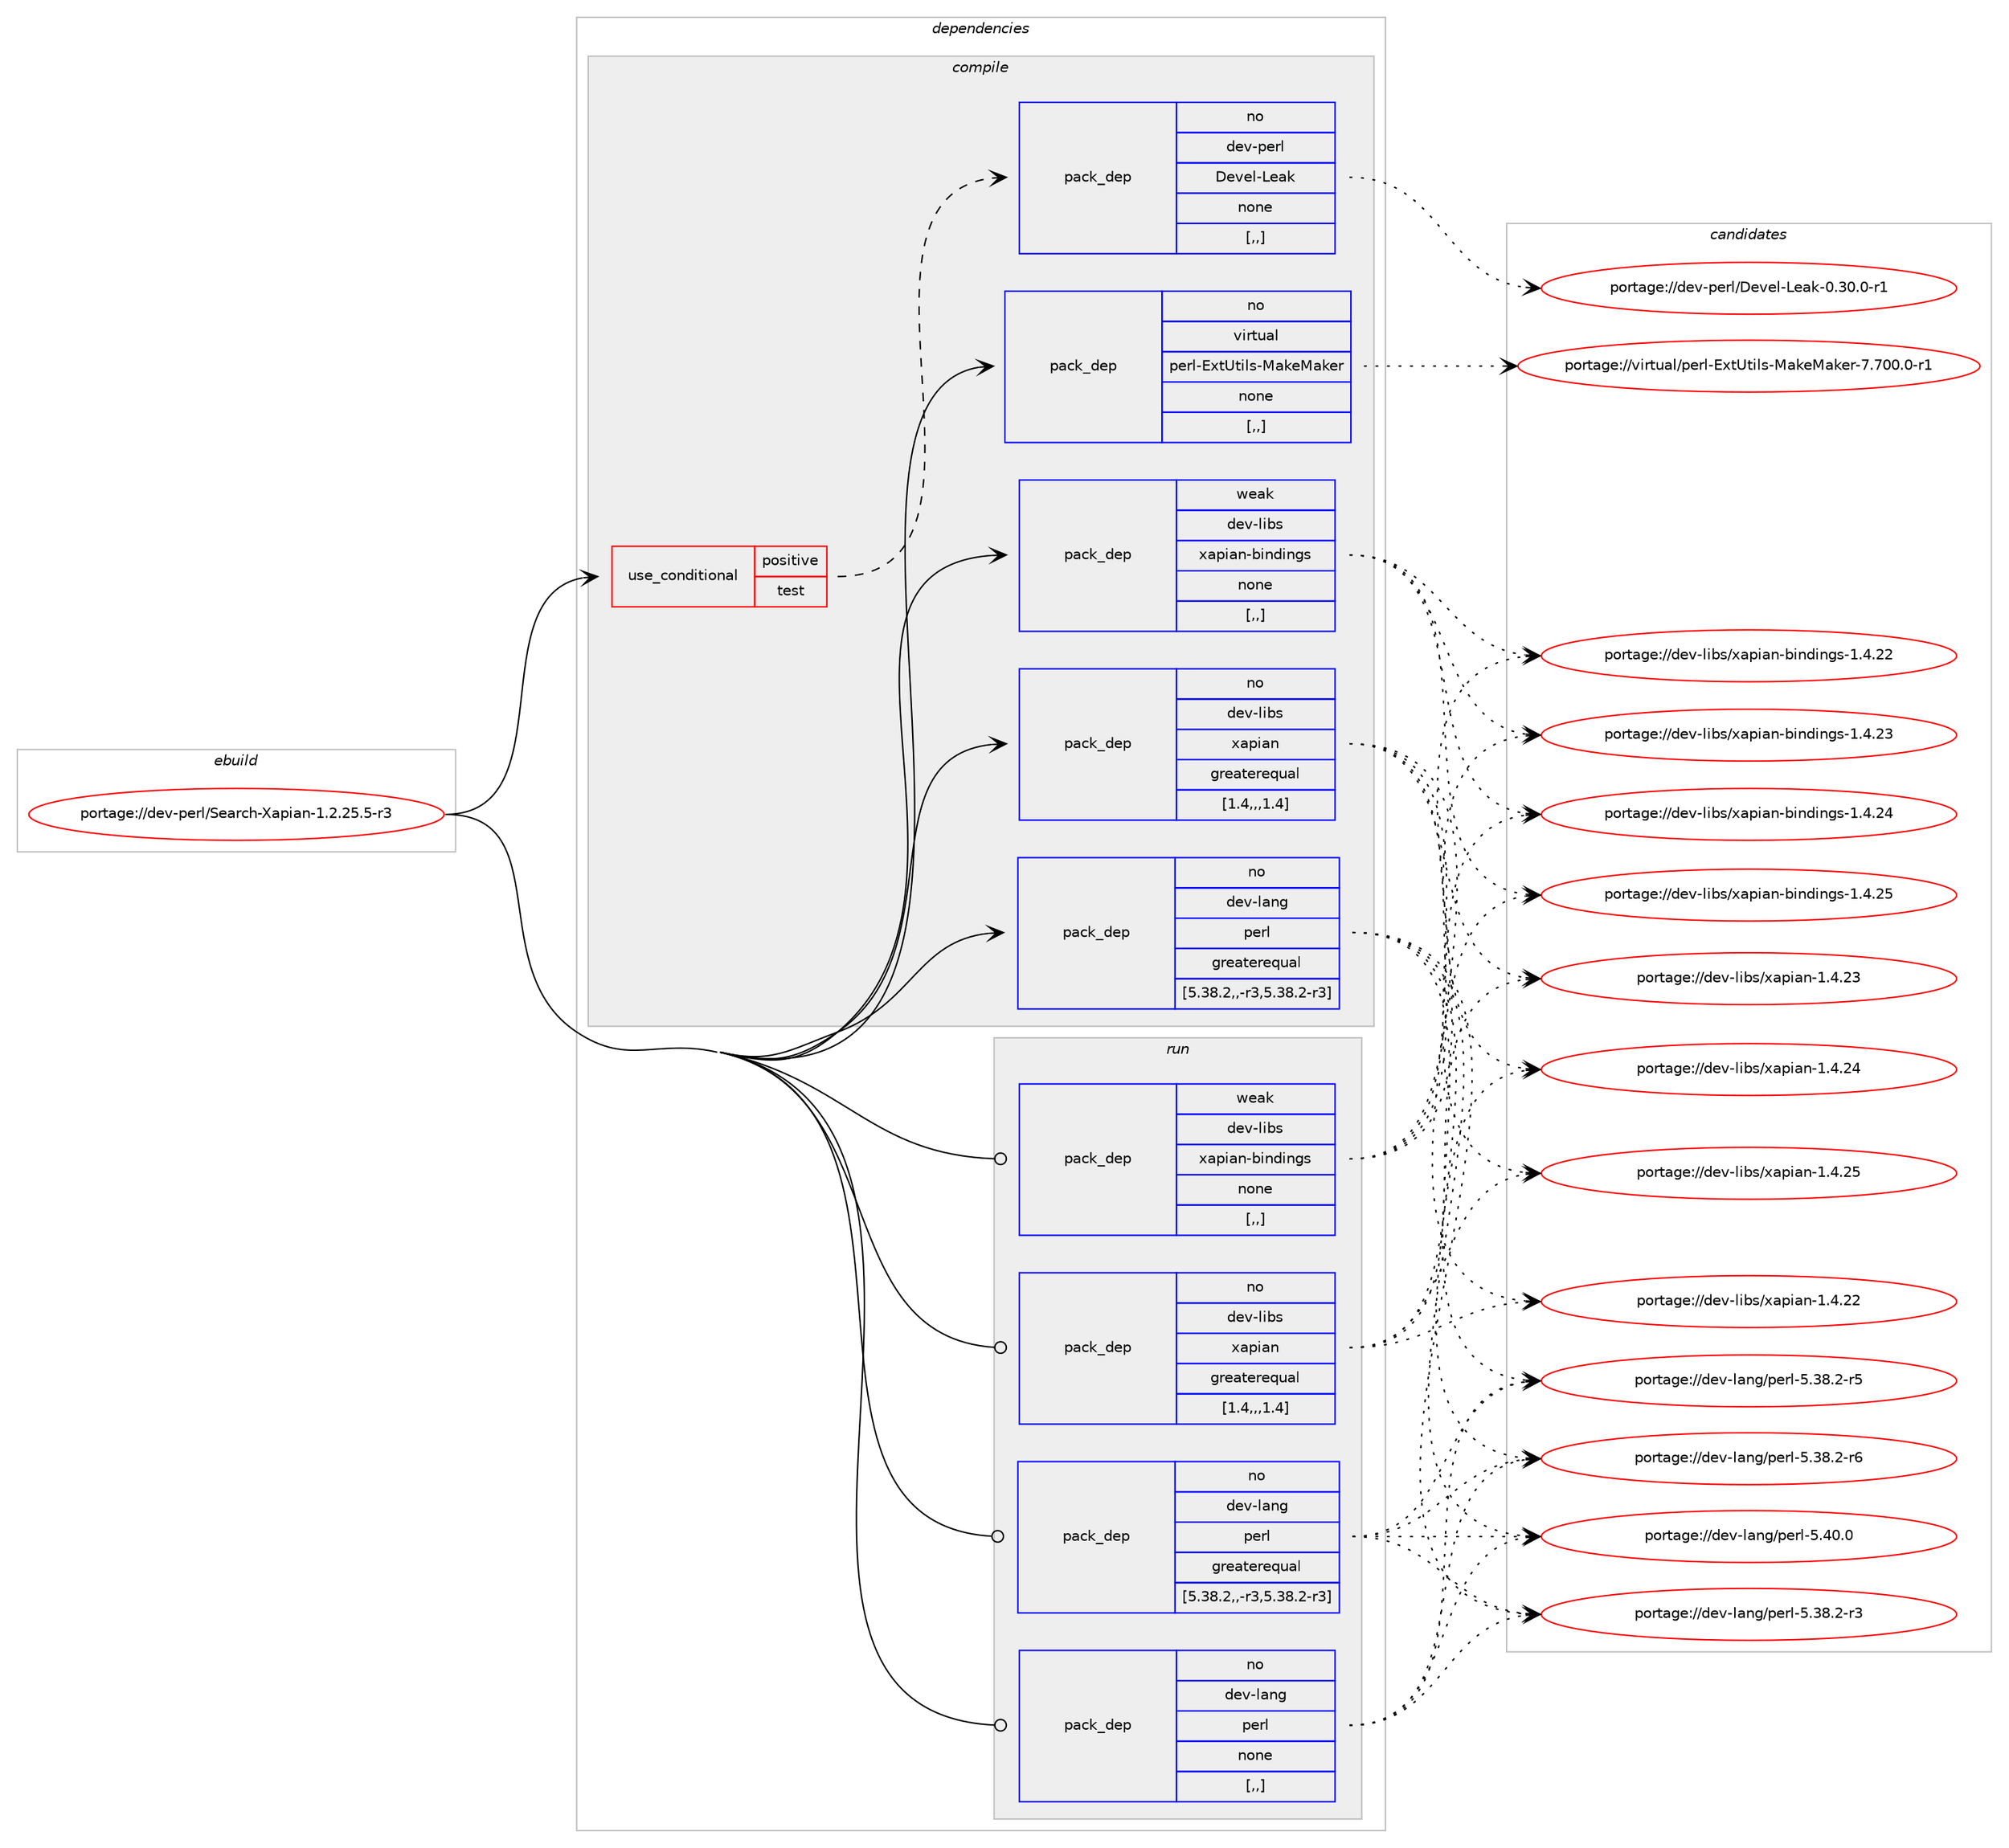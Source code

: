 digraph prolog {

# *************
# Graph options
# *************

newrank=true;
concentrate=true;
compound=true;
graph [rankdir=LR,fontname=Helvetica,fontsize=10,ranksep=1.5];#, ranksep=2.5, nodesep=0.2];
edge  [arrowhead=vee];
node  [fontname=Helvetica,fontsize=10];

# **********
# The ebuild
# **********

subgraph cluster_leftcol {
color=gray;
rank=same;
label=<<i>ebuild</i>>;
id [label="portage://dev-perl/Search-Xapian-1.2.25.5-r3", color=red, width=4, href="../dev-perl/Search-Xapian-1.2.25.5-r3.svg"];
}

# ****************
# The dependencies
# ****************

subgraph cluster_midcol {
color=gray;
label=<<i>dependencies</i>>;
subgraph cluster_compile {
fillcolor="#eeeeee";
style=filled;
label=<<i>compile</i>>;
subgraph cond29156 {
dependency133177 [label=<<TABLE BORDER="0" CELLBORDER="1" CELLSPACING="0" CELLPADDING="4"><TR><TD ROWSPAN="3" CELLPADDING="10">use_conditional</TD></TR><TR><TD>positive</TD></TR><TR><TD>test</TD></TR></TABLE>>, shape=none, color=red];
subgraph pack102827 {
dependency133178 [label=<<TABLE BORDER="0" CELLBORDER="1" CELLSPACING="0" CELLPADDING="4" WIDTH="220"><TR><TD ROWSPAN="6" CELLPADDING="30">pack_dep</TD></TR><TR><TD WIDTH="110">no</TD></TR><TR><TD>dev-perl</TD></TR><TR><TD>Devel-Leak</TD></TR><TR><TD>none</TD></TR><TR><TD>[,,]</TD></TR></TABLE>>, shape=none, color=blue];
}
dependency133177:e -> dependency133178:w [weight=20,style="dashed",arrowhead="vee"];
}
id:e -> dependency133177:w [weight=20,style="solid",arrowhead="vee"];
subgraph pack102828 {
dependency133179 [label=<<TABLE BORDER="0" CELLBORDER="1" CELLSPACING="0" CELLPADDING="4" WIDTH="220"><TR><TD ROWSPAN="6" CELLPADDING="30">pack_dep</TD></TR><TR><TD WIDTH="110">no</TD></TR><TR><TD>dev-lang</TD></TR><TR><TD>perl</TD></TR><TR><TD>greaterequal</TD></TR><TR><TD>[5.38.2,,-r3,5.38.2-r3]</TD></TR></TABLE>>, shape=none, color=blue];
}
id:e -> dependency133179:w [weight=20,style="solid",arrowhead="vee"];
subgraph pack102829 {
dependency133180 [label=<<TABLE BORDER="0" CELLBORDER="1" CELLSPACING="0" CELLPADDING="4" WIDTH="220"><TR><TD ROWSPAN="6" CELLPADDING="30">pack_dep</TD></TR><TR><TD WIDTH="110">no</TD></TR><TR><TD>dev-libs</TD></TR><TR><TD>xapian</TD></TR><TR><TD>greaterequal</TD></TR><TR><TD>[1.4,,,1.4]</TD></TR></TABLE>>, shape=none, color=blue];
}
id:e -> dependency133180:w [weight=20,style="solid",arrowhead="vee"];
subgraph pack102830 {
dependency133181 [label=<<TABLE BORDER="0" CELLBORDER="1" CELLSPACING="0" CELLPADDING="4" WIDTH="220"><TR><TD ROWSPAN="6" CELLPADDING="30">pack_dep</TD></TR><TR><TD WIDTH="110">no</TD></TR><TR><TD>virtual</TD></TR><TR><TD>perl-ExtUtils-MakeMaker</TD></TR><TR><TD>none</TD></TR><TR><TD>[,,]</TD></TR></TABLE>>, shape=none, color=blue];
}
id:e -> dependency133181:w [weight=20,style="solid",arrowhead="vee"];
subgraph pack102831 {
dependency133182 [label=<<TABLE BORDER="0" CELLBORDER="1" CELLSPACING="0" CELLPADDING="4" WIDTH="220"><TR><TD ROWSPAN="6" CELLPADDING="30">pack_dep</TD></TR><TR><TD WIDTH="110">weak</TD></TR><TR><TD>dev-libs</TD></TR><TR><TD>xapian-bindings</TD></TR><TR><TD>none</TD></TR><TR><TD>[,,]</TD></TR></TABLE>>, shape=none, color=blue];
}
id:e -> dependency133182:w [weight=20,style="solid",arrowhead="vee"];
}
subgraph cluster_compileandrun {
fillcolor="#eeeeee";
style=filled;
label=<<i>compile and run</i>>;
}
subgraph cluster_run {
fillcolor="#eeeeee";
style=filled;
label=<<i>run</i>>;
subgraph pack102832 {
dependency133183 [label=<<TABLE BORDER="0" CELLBORDER="1" CELLSPACING="0" CELLPADDING="4" WIDTH="220"><TR><TD ROWSPAN="6" CELLPADDING="30">pack_dep</TD></TR><TR><TD WIDTH="110">no</TD></TR><TR><TD>dev-lang</TD></TR><TR><TD>perl</TD></TR><TR><TD>greaterequal</TD></TR><TR><TD>[5.38.2,,-r3,5.38.2-r3]</TD></TR></TABLE>>, shape=none, color=blue];
}
id:e -> dependency133183:w [weight=20,style="solid",arrowhead="odot"];
subgraph pack102833 {
dependency133184 [label=<<TABLE BORDER="0" CELLBORDER="1" CELLSPACING="0" CELLPADDING="4" WIDTH="220"><TR><TD ROWSPAN="6" CELLPADDING="30">pack_dep</TD></TR><TR><TD WIDTH="110">no</TD></TR><TR><TD>dev-lang</TD></TR><TR><TD>perl</TD></TR><TR><TD>none</TD></TR><TR><TD>[,,]</TD></TR></TABLE>>, shape=none, color=blue];
}
id:e -> dependency133184:w [weight=20,style="solid",arrowhead="odot"];
subgraph pack102834 {
dependency133185 [label=<<TABLE BORDER="0" CELLBORDER="1" CELLSPACING="0" CELLPADDING="4" WIDTH="220"><TR><TD ROWSPAN="6" CELLPADDING="30">pack_dep</TD></TR><TR><TD WIDTH="110">no</TD></TR><TR><TD>dev-libs</TD></TR><TR><TD>xapian</TD></TR><TR><TD>greaterequal</TD></TR><TR><TD>[1.4,,,1.4]</TD></TR></TABLE>>, shape=none, color=blue];
}
id:e -> dependency133185:w [weight=20,style="solid",arrowhead="odot"];
subgraph pack102835 {
dependency133186 [label=<<TABLE BORDER="0" CELLBORDER="1" CELLSPACING="0" CELLPADDING="4" WIDTH="220"><TR><TD ROWSPAN="6" CELLPADDING="30">pack_dep</TD></TR><TR><TD WIDTH="110">weak</TD></TR><TR><TD>dev-libs</TD></TR><TR><TD>xapian-bindings</TD></TR><TR><TD>none</TD></TR><TR><TD>[,,]</TD></TR></TABLE>>, shape=none, color=blue];
}
id:e -> dependency133186:w [weight=20,style="solid",arrowhead="odot"];
}
}

# **************
# The candidates
# **************

subgraph cluster_choices {
rank=same;
color=gray;
label=<<i>candidates</i>>;

subgraph choice102827 {
color=black;
nodesep=1;
choice100101118451121011141084768101118101108457610197107454846514846484511449 [label="portage://dev-perl/Devel-Leak-0.30.0-r1", color=red, width=4,href="../dev-perl/Devel-Leak-0.30.0-r1.svg"];
dependency133178:e -> choice100101118451121011141084768101118101108457610197107454846514846484511449:w [style=dotted,weight="100"];
}
subgraph choice102828 {
color=black;
nodesep=1;
choice100101118451089711010347112101114108455346515646504511451 [label="portage://dev-lang/perl-5.38.2-r3", color=red, width=4,href="../dev-lang/perl-5.38.2-r3.svg"];
choice100101118451089711010347112101114108455346515646504511453 [label="portage://dev-lang/perl-5.38.2-r5", color=red, width=4,href="../dev-lang/perl-5.38.2-r5.svg"];
choice100101118451089711010347112101114108455346515646504511454 [label="portage://dev-lang/perl-5.38.2-r6", color=red, width=4,href="../dev-lang/perl-5.38.2-r6.svg"];
choice10010111845108971101034711210111410845534652484648 [label="portage://dev-lang/perl-5.40.0", color=red, width=4,href="../dev-lang/perl-5.40.0.svg"];
dependency133179:e -> choice100101118451089711010347112101114108455346515646504511451:w [style=dotted,weight="100"];
dependency133179:e -> choice100101118451089711010347112101114108455346515646504511453:w [style=dotted,weight="100"];
dependency133179:e -> choice100101118451089711010347112101114108455346515646504511454:w [style=dotted,weight="100"];
dependency133179:e -> choice10010111845108971101034711210111410845534652484648:w [style=dotted,weight="100"];
}
subgraph choice102829 {
color=black;
nodesep=1;
choice100101118451081059811547120971121059711045494652465050 [label="portage://dev-libs/xapian-1.4.22", color=red, width=4,href="../dev-libs/xapian-1.4.22.svg"];
choice100101118451081059811547120971121059711045494652465051 [label="portage://dev-libs/xapian-1.4.23", color=red, width=4,href="../dev-libs/xapian-1.4.23.svg"];
choice100101118451081059811547120971121059711045494652465052 [label="portage://dev-libs/xapian-1.4.24", color=red, width=4,href="../dev-libs/xapian-1.4.24.svg"];
choice100101118451081059811547120971121059711045494652465053 [label="portage://dev-libs/xapian-1.4.25", color=red, width=4,href="../dev-libs/xapian-1.4.25.svg"];
dependency133180:e -> choice100101118451081059811547120971121059711045494652465050:w [style=dotted,weight="100"];
dependency133180:e -> choice100101118451081059811547120971121059711045494652465051:w [style=dotted,weight="100"];
dependency133180:e -> choice100101118451081059811547120971121059711045494652465052:w [style=dotted,weight="100"];
dependency133180:e -> choice100101118451081059811547120971121059711045494652465053:w [style=dotted,weight="100"];
}
subgraph choice102830 {
color=black;
nodesep=1;
choice1181051141161179710847112101114108456912011685116105108115457797107101779710710111445554655484846484511449 [label="portage://virtual/perl-ExtUtils-MakeMaker-7.700.0-r1", color=red, width=4,href="../virtual/perl-ExtUtils-MakeMaker-7.700.0-r1.svg"];
dependency133181:e -> choice1181051141161179710847112101114108456912011685116105108115457797107101779710710111445554655484846484511449:w [style=dotted,weight="100"];
}
subgraph choice102831 {
color=black;
nodesep=1;
choice1001011184510810598115471209711210597110459810511010010511010311545494652465050 [label="portage://dev-libs/xapian-bindings-1.4.22", color=red, width=4,href="../dev-libs/xapian-bindings-1.4.22.svg"];
choice1001011184510810598115471209711210597110459810511010010511010311545494652465051 [label="portage://dev-libs/xapian-bindings-1.4.23", color=red, width=4,href="../dev-libs/xapian-bindings-1.4.23.svg"];
choice1001011184510810598115471209711210597110459810511010010511010311545494652465052 [label="portage://dev-libs/xapian-bindings-1.4.24", color=red, width=4,href="../dev-libs/xapian-bindings-1.4.24.svg"];
choice1001011184510810598115471209711210597110459810511010010511010311545494652465053 [label="portage://dev-libs/xapian-bindings-1.4.25", color=red, width=4,href="../dev-libs/xapian-bindings-1.4.25.svg"];
dependency133182:e -> choice1001011184510810598115471209711210597110459810511010010511010311545494652465050:w [style=dotted,weight="100"];
dependency133182:e -> choice1001011184510810598115471209711210597110459810511010010511010311545494652465051:w [style=dotted,weight="100"];
dependency133182:e -> choice1001011184510810598115471209711210597110459810511010010511010311545494652465052:w [style=dotted,weight="100"];
dependency133182:e -> choice1001011184510810598115471209711210597110459810511010010511010311545494652465053:w [style=dotted,weight="100"];
}
subgraph choice102832 {
color=black;
nodesep=1;
choice100101118451089711010347112101114108455346515646504511451 [label="portage://dev-lang/perl-5.38.2-r3", color=red, width=4,href="../dev-lang/perl-5.38.2-r3.svg"];
choice100101118451089711010347112101114108455346515646504511453 [label="portage://dev-lang/perl-5.38.2-r5", color=red, width=4,href="../dev-lang/perl-5.38.2-r5.svg"];
choice100101118451089711010347112101114108455346515646504511454 [label="portage://dev-lang/perl-5.38.2-r6", color=red, width=4,href="../dev-lang/perl-5.38.2-r6.svg"];
choice10010111845108971101034711210111410845534652484648 [label="portage://dev-lang/perl-5.40.0", color=red, width=4,href="../dev-lang/perl-5.40.0.svg"];
dependency133183:e -> choice100101118451089711010347112101114108455346515646504511451:w [style=dotted,weight="100"];
dependency133183:e -> choice100101118451089711010347112101114108455346515646504511453:w [style=dotted,weight="100"];
dependency133183:e -> choice100101118451089711010347112101114108455346515646504511454:w [style=dotted,weight="100"];
dependency133183:e -> choice10010111845108971101034711210111410845534652484648:w [style=dotted,weight="100"];
}
subgraph choice102833 {
color=black;
nodesep=1;
choice100101118451089711010347112101114108455346515646504511451 [label="portage://dev-lang/perl-5.38.2-r3", color=red, width=4,href="../dev-lang/perl-5.38.2-r3.svg"];
choice100101118451089711010347112101114108455346515646504511453 [label="portage://dev-lang/perl-5.38.2-r5", color=red, width=4,href="../dev-lang/perl-5.38.2-r5.svg"];
choice100101118451089711010347112101114108455346515646504511454 [label="portage://dev-lang/perl-5.38.2-r6", color=red, width=4,href="../dev-lang/perl-5.38.2-r6.svg"];
choice10010111845108971101034711210111410845534652484648 [label="portage://dev-lang/perl-5.40.0", color=red, width=4,href="../dev-lang/perl-5.40.0.svg"];
dependency133184:e -> choice100101118451089711010347112101114108455346515646504511451:w [style=dotted,weight="100"];
dependency133184:e -> choice100101118451089711010347112101114108455346515646504511453:w [style=dotted,weight="100"];
dependency133184:e -> choice100101118451089711010347112101114108455346515646504511454:w [style=dotted,weight="100"];
dependency133184:e -> choice10010111845108971101034711210111410845534652484648:w [style=dotted,weight="100"];
}
subgraph choice102834 {
color=black;
nodesep=1;
choice100101118451081059811547120971121059711045494652465050 [label="portage://dev-libs/xapian-1.4.22", color=red, width=4,href="../dev-libs/xapian-1.4.22.svg"];
choice100101118451081059811547120971121059711045494652465051 [label="portage://dev-libs/xapian-1.4.23", color=red, width=4,href="../dev-libs/xapian-1.4.23.svg"];
choice100101118451081059811547120971121059711045494652465052 [label="portage://dev-libs/xapian-1.4.24", color=red, width=4,href="../dev-libs/xapian-1.4.24.svg"];
choice100101118451081059811547120971121059711045494652465053 [label="portage://dev-libs/xapian-1.4.25", color=red, width=4,href="../dev-libs/xapian-1.4.25.svg"];
dependency133185:e -> choice100101118451081059811547120971121059711045494652465050:w [style=dotted,weight="100"];
dependency133185:e -> choice100101118451081059811547120971121059711045494652465051:w [style=dotted,weight="100"];
dependency133185:e -> choice100101118451081059811547120971121059711045494652465052:w [style=dotted,weight="100"];
dependency133185:e -> choice100101118451081059811547120971121059711045494652465053:w [style=dotted,weight="100"];
}
subgraph choice102835 {
color=black;
nodesep=1;
choice1001011184510810598115471209711210597110459810511010010511010311545494652465050 [label="portage://dev-libs/xapian-bindings-1.4.22", color=red, width=4,href="../dev-libs/xapian-bindings-1.4.22.svg"];
choice1001011184510810598115471209711210597110459810511010010511010311545494652465051 [label="portage://dev-libs/xapian-bindings-1.4.23", color=red, width=4,href="../dev-libs/xapian-bindings-1.4.23.svg"];
choice1001011184510810598115471209711210597110459810511010010511010311545494652465052 [label="portage://dev-libs/xapian-bindings-1.4.24", color=red, width=4,href="../dev-libs/xapian-bindings-1.4.24.svg"];
choice1001011184510810598115471209711210597110459810511010010511010311545494652465053 [label="portage://dev-libs/xapian-bindings-1.4.25", color=red, width=4,href="../dev-libs/xapian-bindings-1.4.25.svg"];
dependency133186:e -> choice1001011184510810598115471209711210597110459810511010010511010311545494652465050:w [style=dotted,weight="100"];
dependency133186:e -> choice1001011184510810598115471209711210597110459810511010010511010311545494652465051:w [style=dotted,weight="100"];
dependency133186:e -> choice1001011184510810598115471209711210597110459810511010010511010311545494652465052:w [style=dotted,weight="100"];
dependency133186:e -> choice1001011184510810598115471209711210597110459810511010010511010311545494652465053:w [style=dotted,weight="100"];
}
}

}
